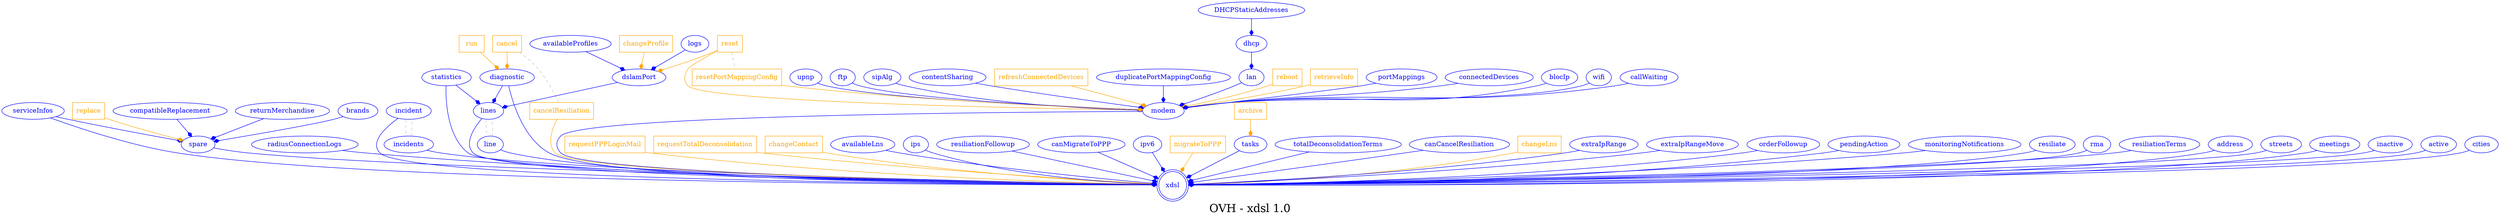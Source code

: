 digraph LexiconGraph {
graph[label="OVH - xdsl 1.0", fontsize=24]
splines=true
"xdsl" [color=blue, fontcolor=blue, shape=doublecircle]
"serviceInfos" -> "xdsl" [color=blue, fontcolor=blue, arrowhead=diamond, arrowtail=none]
"serviceInfos" [color=blue, fontcolor=blue, shape=ellipse]
"radiusConnectionLogs" -> "xdsl" [color=blue, fontcolor=blue, arrowhead=diamond, arrowtail=none]
"radiusConnectionLogs" [color=blue, fontcolor=blue, shape=ellipse]
"incident" -> "xdsl" [color=blue, fontcolor=blue, arrowhead=diamond, arrowtail=none]
"incident" [color=blue, fontcolor=blue, shape=ellipse]
"incidents" -> "incident" [color=grey, fontcolor=grey, arrowhead=none, arrowtail=none, style=dashed]
"statistics" -> "xdsl" [color=blue, fontcolor=blue, arrowhead=diamond, arrowtail=none]
"statistics" [color=blue, fontcolor=blue, shape=ellipse]
"requestPPPLoginMail" [color=orange, fontcolor=orange, shape=box]
"requestPPPLoginMail" -> "xdsl" [color=orange, fontcolor=orange, arrowhead=diamond, arrowtail=none]
"lines" -> "xdsl" [color=blue, fontcolor=blue, arrowhead=diamond, arrowtail=none]
"lines" [color=blue, fontcolor=blue, shape=ellipse]
"line" -> "lines" [color=grey, fontcolor=grey, arrowhead=none, arrowtail=none, style=dashed]
"statistics" -> "lines" [color=blue, fontcolor=blue, arrowhead=diamond, arrowtail=none]
"diagnostic" -> "lines" [color=blue, fontcolor=blue, arrowhead=diamond, arrowtail=none]
"diagnostic" [color=blue, fontcolor=blue, shape=ellipse]
"run" [color=orange, fontcolor=orange, shape=box]
"run" -> "diagnostic" [color=orange, fontcolor=orange, arrowhead=diamond, arrowtail=none]
"cancel" [color=orange, fontcolor=orange, shape=box]
"cancel" -> "diagnostic" [color=orange, fontcolor=orange, arrowhead=diamond, arrowtail=none]
"dslamPort" -> "lines" [color=blue, fontcolor=blue, arrowhead=diamond, arrowtail=none]
"dslamPort" [color=blue, fontcolor=blue, shape=ellipse]
"availableProfiles" -> "dslamPort" [color=blue, fontcolor=blue, arrowhead=diamond, arrowtail=none]
"availableProfiles" [color=blue, fontcolor=blue, shape=ellipse]
"reset" [color=orange, fontcolor=orange, shape=box]
"reset" -> "dslamPort" [color=orange, fontcolor=orange, arrowhead=diamond, arrowtail=none]
"changeProfile" [color=orange, fontcolor=orange, shape=box]
"changeProfile" -> "dslamPort" [color=orange, fontcolor=orange, arrowhead=diamond, arrowtail=none]
"logs" -> "dslamPort" [color=blue, fontcolor=blue, arrowhead=diamond, arrowtail=none]
"logs" [color=blue, fontcolor=blue, shape=ellipse]
"requestTotalDeconsolidation" [color=orange, fontcolor=orange, shape=box]
"requestTotalDeconsolidation" -> "xdsl" [color=orange, fontcolor=orange, arrowhead=diamond, arrowtail=none]
"modem" -> "xdsl" [color=blue, fontcolor=blue, arrowhead=diamond, arrowtail=none]
"modem" [color=blue, fontcolor=blue, shape=ellipse]
"upnp" -> "modem" [color=blue, fontcolor=blue, arrowhead=diamond, arrowtail=none]
"upnp" [color=blue, fontcolor=blue, shape=ellipse]
"ftp" -> "modem" [color=blue, fontcolor=blue, arrowhead=diamond, arrowtail=none]
"ftp" [color=blue, fontcolor=blue, shape=ellipse]
"sipAlg" -> "modem" [color=blue, fontcolor=blue, arrowhead=diamond, arrowtail=none]
"sipAlg" [color=blue, fontcolor=blue, shape=ellipse]
"contentSharing" -> "modem" [color=blue, fontcolor=blue, arrowhead=diamond, arrowtail=none]
"contentSharing" [color=blue, fontcolor=blue, shape=ellipse]
"reset" -> "modem" [color=orange, fontcolor=orange, arrowhead=diamond, arrowtail=none]
"refreshConnectedDevices" [color=orange, fontcolor=orange, shape=box]
"refreshConnectedDevices" -> "modem" [color=orange, fontcolor=orange, arrowhead=diamond, arrowtail=none]
"duplicatePortMappingConfig" -> "modem" [color=blue, fontcolor=blue, arrowhead=diamond, arrowtail=none]
"duplicatePortMappingConfig" [color=blue, fontcolor=blue, shape=ellipse]
"lan" -> "modem" [color=blue, fontcolor=blue, arrowhead=diamond, arrowtail=none]
"lan" [color=blue, fontcolor=blue, shape=ellipse]
"dhcp" -> "lan" [color=blue, fontcolor=blue, arrowhead=diamond, arrowtail=none]
"dhcp" [color=blue, fontcolor=blue, shape=ellipse]
"DHCPStaticAddresses" -> "dhcp" [color=blue, fontcolor=blue, arrowhead=diamond, arrowtail=none]
"DHCPStaticAddresses" [color=blue, fontcolor=blue, shape=ellipse]
"reboot" [color=orange, fontcolor=orange, shape=box]
"reboot" -> "modem" [color=orange, fontcolor=orange, arrowhead=diamond, arrowtail=none]
"retrieveInfo" [color=orange, fontcolor=orange, shape=box]
"retrieveInfo" -> "modem" [color=orange, fontcolor=orange, arrowhead=diamond, arrowtail=none]
"portMappings" -> "modem" [color=blue, fontcolor=blue, arrowhead=diamond, arrowtail=none]
"portMappings" [color=blue, fontcolor=blue, shape=ellipse]
"connectedDevices" -> "modem" [color=blue, fontcolor=blue, arrowhead=diamond, arrowtail=none]
"connectedDevices" [color=blue, fontcolor=blue, shape=ellipse]
"blocIp" -> "modem" [color=blue, fontcolor=blue, arrowhead=diamond, arrowtail=none]
"blocIp" [color=blue, fontcolor=blue, shape=ellipse]
"wifi" -> "modem" [color=blue, fontcolor=blue, arrowhead=diamond, arrowtail=none]
"wifi" [color=blue, fontcolor=blue, shape=ellipse]
"callWaiting" -> "modem" [color=blue, fontcolor=blue, arrowhead=diamond, arrowtail=none]
"callWaiting" [color=blue, fontcolor=blue, shape=ellipse]
"resetPortMappingConfig" [color=orange, fontcolor=orange, shape=box]
"resetPortMappingConfig" -> "modem" [color=orange, fontcolor=orange, arrowhead=diamond, arrowtail=none]
"reset" -> "resetPortMappingConfig" [color=grey, fontcolor=grey, arrowhead=none, arrowtail=none, style=dashed]
"changeContact" [color=orange, fontcolor=orange, shape=box]
"changeContact" -> "xdsl" [color=orange, fontcolor=orange, arrowhead=diamond, arrowtail=none]
"availableLns" -> "xdsl" [color=blue, fontcolor=blue, arrowhead=diamond, arrowtail=none]
"availableLns" [color=blue, fontcolor=blue, shape=ellipse]
"ips" -> "xdsl" [color=blue, fontcolor=blue, arrowhead=diamond, arrowtail=none]
"ips" [color=blue, fontcolor=blue, shape=ellipse]
"resiliationFollowup" -> "xdsl" [color=blue, fontcolor=blue, arrowhead=diamond, arrowtail=none]
"resiliationFollowup" [color=blue, fontcolor=blue, shape=ellipse]
"canMigrateToPPP" -> "xdsl" [color=blue, fontcolor=blue, arrowhead=diamond, arrowtail=none]
"canMigrateToPPP" [color=blue, fontcolor=blue, shape=ellipse]
"ipv6" -> "xdsl" [color=blue, fontcolor=blue, arrowhead=diamond, arrowtail=none]
"ipv6" [color=blue, fontcolor=blue, shape=ellipse]
"migrateToPPP" [color=orange, fontcolor=orange, shape=box]
"migrateToPPP" -> "xdsl" [color=orange, fontcolor=orange, arrowhead=diamond, arrowtail=none]
"tasks" -> "xdsl" [color=blue, fontcolor=blue, arrowhead=diamond, arrowtail=none]
"tasks" [color=blue, fontcolor=blue, shape=ellipse]
"archive" [color=orange, fontcolor=orange, shape=box]
"archive" -> "tasks" [color=orange, fontcolor=orange, arrowhead=diamond, arrowtail=none]
"totalDeconsolidationTerms" -> "xdsl" [color=blue, fontcolor=blue, arrowhead=diamond, arrowtail=none]
"totalDeconsolidationTerms" [color=blue, fontcolor=blue, shape=ellipse]
"canCancelResiliation" -> "xdsl" [color=blue, fontcolor=blue, arrowhead=diamond, arrowtail=none]
"canCancelResiliation" [color=blue, fontcolor=blue, shape=ellipse]
"changeLns" [color=orange, fontcolor=orange, shape=box]
"changeLns" -> "xdsl" [color=orange, fontcolor=orange, arrowhead=diamond, arrowtail=none]
"extraIpRange" -> "xdsl" [color=blue, fontcolor=blue, arrowhead=diamond, arrowtail=none]
"extraIpRange" [color=blue, fontcolor=blue, shape=ellipse]
"extraIpRangeMove" -> "xdsl" [color=blue, fontcolor=blue, arrowhead=diamond, arrowtail=none]
"extraIpRangeMove" [color=blue, fontcolor=blue, shape=ellipse]
"orderFollowup" -> "xdsl" [color=blue, fontcolor=blue, arrowhead=diamond, arrowtail=none]
"orderFollowup" [color=blue, fontcolor=blue, shape=ellipse]
"pendingAction" -> "xdsl" [color=blue, fontcolor=blue, arrowhead=diamond, arrowtail=none]
"pendingAction" [color=blue, fontcolor=blue, shape=ellipse]
"cancelResiliation" [color=orange, fontcolor=orange, shape=box]
"cancelResiliation" -> "xdsl" [color=orange, fontcolor=orange, arrowhead=diamond, arrowtail=none]
"cancel" -> "cancelResiliation" [color=grey, fontcolor=grey, arrowhead=none, arrowtail=none, style=dashed]
"monitoringNotifications" -> "xdsl" [color=blue, fontcolor=blue, arrowhead=diamond, arrowtail=none]
"monitoringNotifications" [color=blue, fontcolor=blue, shape=ellipse]
"resiliate" -> "xdsl" [color=blue, fontcolor=blue, arrowhead=diamond, arrowtail=none]
"resiliate" [color=blue, fontcolor=blue, shape=ellipse]
"diagnostic" -> "xdsl" [color=blue, fontcolor=blue, arrowhead=diamond, arrowtail=none]
"rma" -> "xdsl" [color=blue, fontcolor=blue, arrowhead=diamond, arrowtail=none]
"rma" [color=blue, fontcolor=blue, shape=ellipse]
"resiliationTerms" -> "xdsl" [color=blue, fontcolor=blue, arrowhead=diamond, arrowtail=none]
"resiliationTerms" [color=blue, fontcolor=blue, shape=ellipse]
"address" -> "xdsl" [color=blue, fontcolor=blue, arrowhead=diamond, arrowtail=none]
"address" [color=blue, fontcolor=blue, shape=ellipse]
"line" -> "xdsl" [color=blue, fontcolor=blue, arrowhead=diamond, arrowtail=none]
"line" [color=blue, fontcolor=blue, shape=ellipse]
"lines" -> "line" [color=grey, fontcolor=grey, arrowhead=none, arrowtail=none, style=dashed]
"streets" -> "xdsl" [color=blue, fontcolor=blue, arrowhead=diamond, arrowtail=none]
"streets" [color=blue, fontcolor=blue, shape=ellipse]
"meetings" -> "xdsl" [color=blue, fontcolor=blue, arrowhead=diamond, arrowtail=none]
"meetings" [color=blue, fontcolor=blue, shape=ellipse]
"inactive" -> "xdsl" [color=blue, fontcolor=blue, arrowhead=diamond, arrowtail=none]
"inactive" [color=blue, fontcolor=blue, shape=ellipse]
"active" -> "xdsl" [color=blue, fontcolor=blue, arrowhead=diamond, arrowtail=none]
"active" [color=blue, fontcolor=blue, shape=ellipse]
"cities" -> "xdsl" [color=blue, fontcolor=blue, arrowhead=diamond, arrowtail=none]
"cities" [color=blue, fontcolor=blue, shape=ellipse]
"incidents" -> "xdsl" [color=blue, fontcolor=blue, arrowhead=diamond, arrowtail=none]
"incidents" [color=blue, fontcolor=blue, shape=ellipse]
"incident" -> "incidents" [color=grey, fontcolor=grey, arrowhead=none, arrowtail=none, style=dashed]
"spare" -> "xdsl" [color=blue, fontcolor=blue, arrowhead=diamond, arrowtail=none]
"spare" [color=blue, fontcolor=blue, shape=ellipse]
"serviceInfos" -> "spare" [color=blue, fontcolor=blue, arrowhead=diamond, arrowtail=none]
"replace" [color=orange, fontcolor=orange, shape=box]
"replace" -> "spare" [color=orange, fontcolor=orange, arrowhead=diamond, arrowtail=none]
"compatibleReplacement" -> "spare" [color=blue, fontcolor=blue, arrowhead=diamond, arrowtail=none]
"compatibleReplacement" [color=blue, fontcolor=blue, shape=ellipse]
"returnMerchandise" -> "spare" [color=blue, fontcolor=blue, arrowhead=diamond, arrowtail=none]
"returnMerchandise" [color=blue, fontcolor=blue, shape=ellipse]
"brands" -> "spare" [color=blue, fontcolor=blue, arrowhead=diamond, arrowtail=none]
"brands" [color=blue, fontcolor=blue, shape=ellipse]
}
